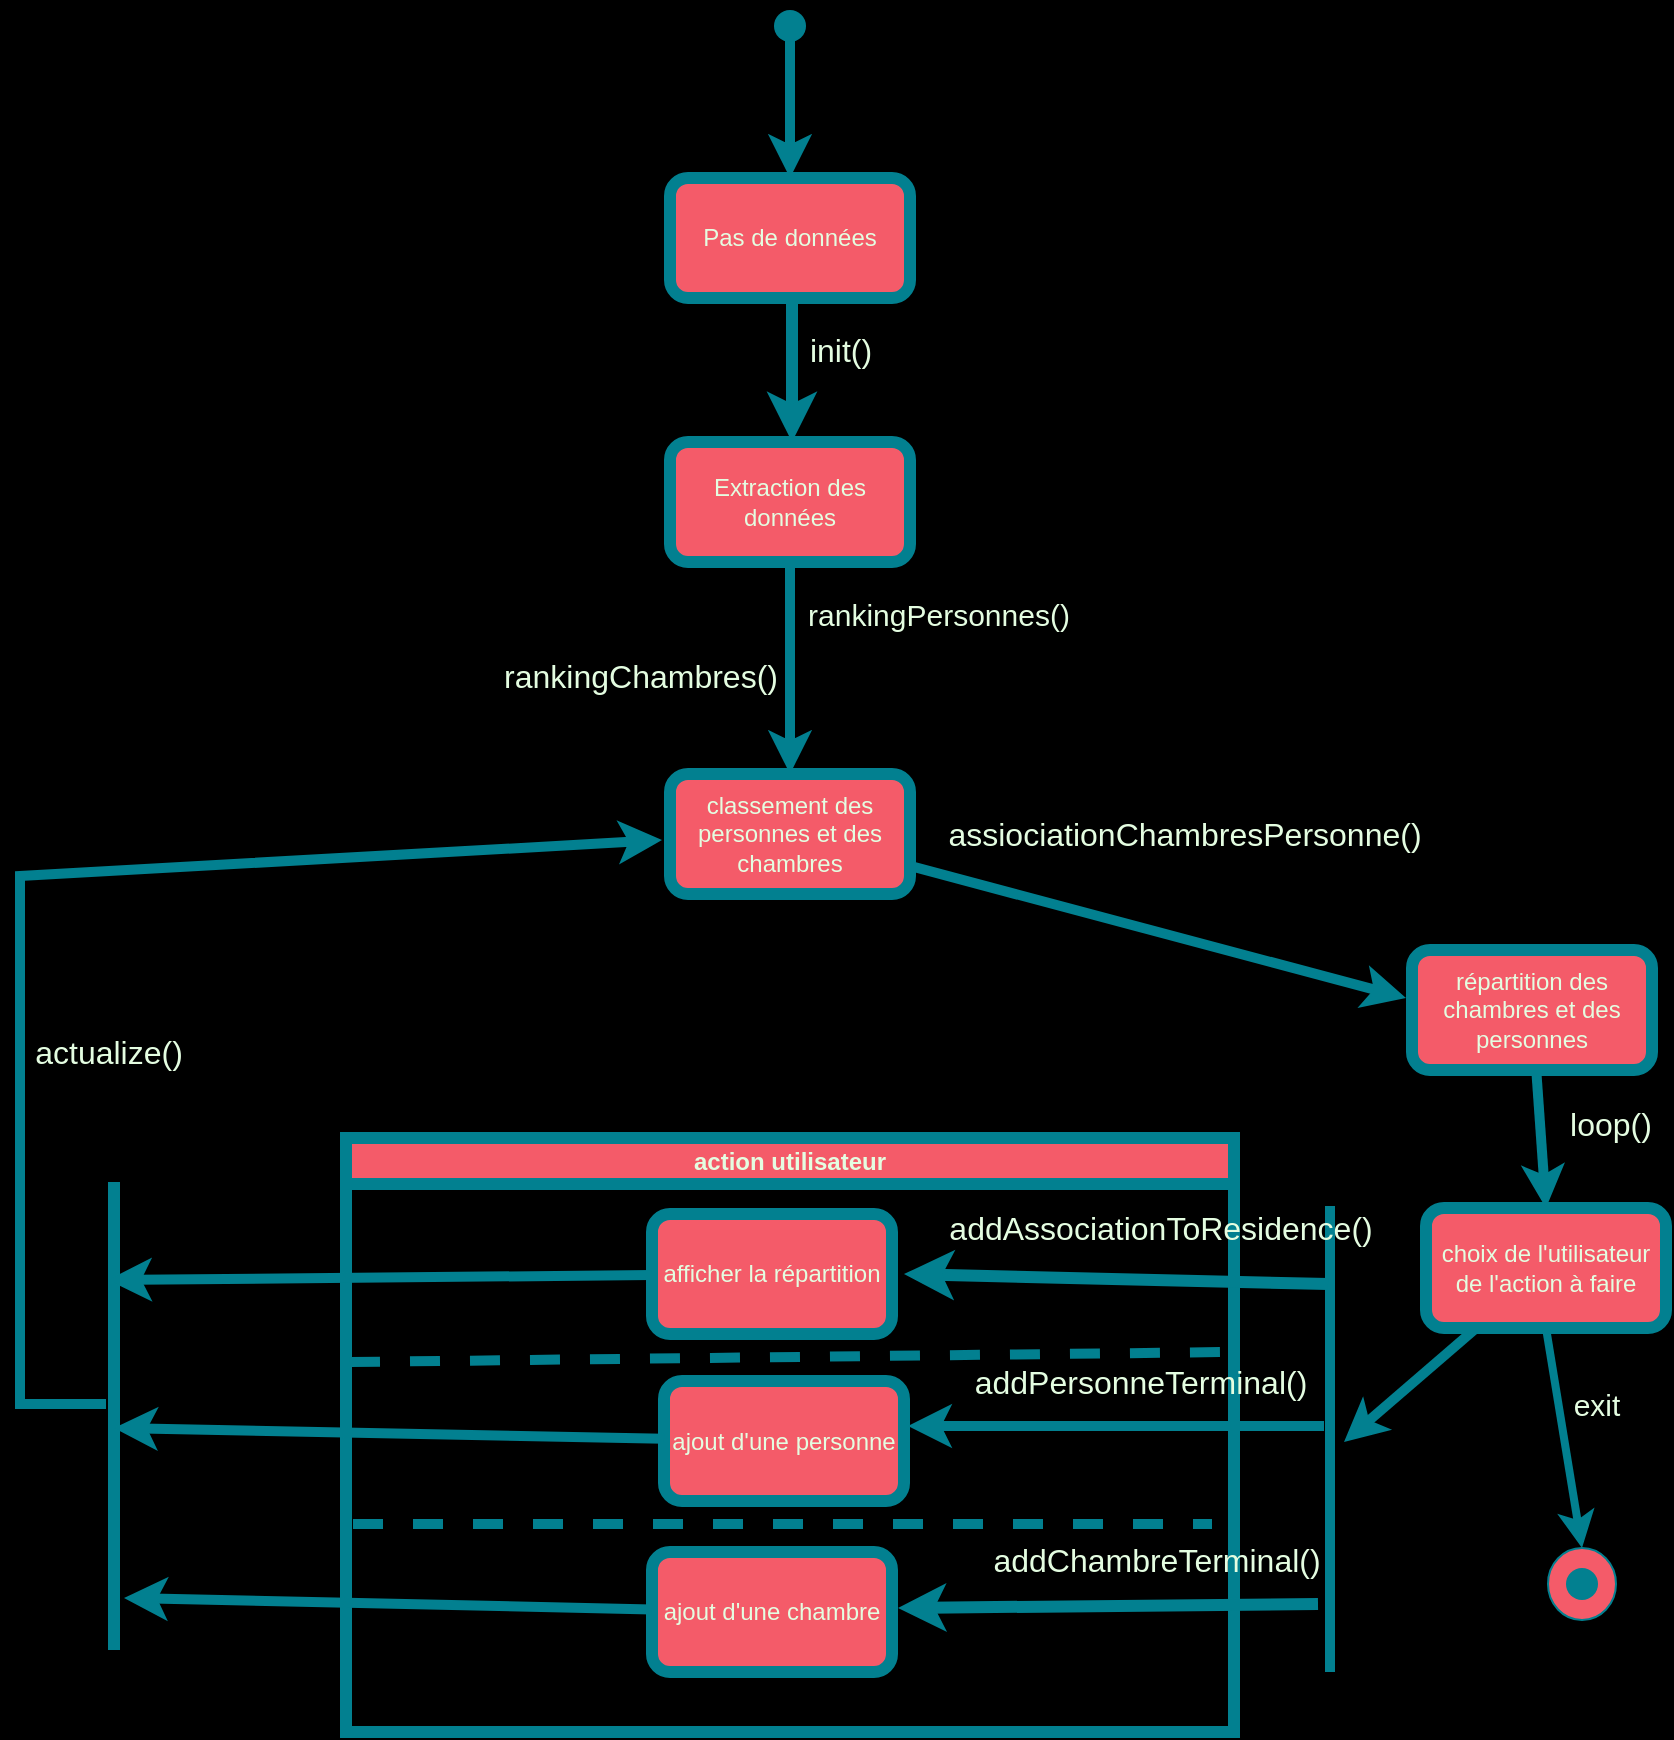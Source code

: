 <mxfile version="22.1.22" type="embed">
  <diagram id="gWISrfITsax8uBcyrK8t" name="Page-1">
    <mxGraphModel dx="1725" dy="1301" grid="0" gridSize="10" guides="1" tooltips="1" connect="1" arrows="1" fold="1" page="0" pageScale="1" pageWidth="413" pageHeight="291" background="#000000" math="0" shadow="0">
      <root>
        <mxCell id="0" />
        <mxCell id="1" parent="0" />
        <mxCell id="12" style="edgeStyle=none;html=1;entryX=0.5;entryY=0;entryDx=0;entryDy=0;strokeWidth=5;labelBackgroundColor=none;strokeColor=#028090;fontColor=default;" parent="1" source="7" target="10" edge="1">
          <mxGeometry relative="1" as="geometry">
            <mxPoint x="287" y="-143" as="sourcePoint" />
          </mxGeometry>
        </mxCell>
        <mxCell id="7" value="" style="shape=waypoint;sketch=0;fillStyle=solid;size=6;pointerEvents=1;points=[];fillColor=none;resizable=0;rotatable=0;perimeter=centerPerimeter;snapToPoint=1;strokeWidth=6;labelBackgroundColor=none;strokeColor=#028090;fontColor=#E4FDE1;" parent="1" vertex="1">
          <mxGeometry x="293" y="-156" width="20" height="20" as="geometry" />
        </mxCell>
        <mxCell id="44" style="edgeStyle=orthogonalEdgeStyle;rounded=0;orthogonalLoop=1;jettySize=auto;html=1;entryX=0.5;entryY=0;entryDx=0;entryDy=0;strokeWidth=6;labelBackgroundColor=none;strokeColor=#028090;fontColor=default;" parent="1" edge="1">
          <mxGeometry relative="1" as="geometry">
            <mxPoint x="304" y="-10" as="sourcePoint" />
            <mxPoint x="304" y="62" as="targetPoint" />
          </mxGeometry>
        </mxCell>
        <mxCell id="66" value="init()" style="edgeLabel;html=1;align=center;verticalAlign=middle;resizable=0;points=[];fontSize=16;labelBackgroundColor=none;fontColor=#E4FDE1;" vertex="1" connectable="0" parent="44">
          <mxGeometry x="-0.489" y="3" relative="1" as="geometry">
            <mxPoint x="21" y="7" as="offset" />
          </mxGeometry>
        </mxCell>
        <mxCell id="10" value="Pas de données" style="rounded=1;whiteSpace=wrap;html=1;strokeWidth=6;labelBackgroundColor=none;fillColor=#F45B69;strokeColor=#028090;fontColor=#E4FDE1;" parent="1" vertex="1">
          <mxGeometry x="243" y="-70" width="120" height="60" as="geometry" />
        </mxCell>
        <mxCell id="19" style="edgeStyle=none;html=1;exitX=0.5;exitY=1;exitDx=0;exitDy=0;entryX=0.5;entryY=0;entryDx=0;entryDy=0;strokeWidth=5;labelBackgroundColor=none;strokeColor=#028090;fontColor=default;" parent="1" source="13" target="16" edge="1">
          <mxGeometry relative="1" as="geometry" />
        </mxCell>
        <mxCell id="13" value="Extraction des données" style="rounded=1;whiteSpace=wrap;html=1;strokeWidth=6;labelBackgroundColor=none;fillColor=#F45B69;strokeColor=#028090;fontColor=#E4FDE1;" parent="1" vertex="1">
          <mxGeometry x="243" y="62" width="120" height="60" as="geometry" />
        </mxCell>
        <mxCell id="24" style="edgeStyle=none;html=1;entryX=-0.025;entryY=0.4;entryDx=0;entryDy=0;entryPerimeter=0;strokeWidth=5;labelBackgroundColor=none;strokeColor=#028090;fontColor=default;" parent="1" source="16" target="23" edge="1">
          <mxGeometry relative="1" as="geometry" />
        </mxCell>
        <mxCell id="57" value="rankingPersonnes()" style="edgeLabel;html=1;align=center;verticalAlign=middle;resizable=0;points=[];fontSize=15;labelBackgroundColor=none;fontColor=#E4FDE1;" parent="24" vertex="1" connectable="0">
          <mxGeometry x="-0.178" y="2" relative="1" as="geometry">
            <mxPoint x="-89" y="-151" as="offset" />
          </mxGeometry>
        </mxCell>
        <mxCell id="16" value="classement des personnes et des chambres" style="rounded=1;whiteSpace=wrap;html=1;strokeWidth=6;labelBackgroundColor=none;fillColor=#F45B69;strokeColor=#028090;fontColor=#E4FDE1;" parent="1" vertex="1">
          <mxGeometry x="243" y="228" width="120" height="60" as="geometry" />
        </mxCell>
        <mxCell id="26" style="edgeStyle=none;html=1;strokeWidth=5;labelBackgroundColor=none;strokeColor=#028090;fontColor=default;" parent="1" source="17" edge="1">
          <mxGeometry relative="1" as="geometry">
            <mxPoint x="580" y="562" as="targetPoint" />
          </mxGeometry>
        </mxCell>
        <mxCell id="45" value="loop()" style="edgeLabel;html=1;align=center;verticalAlign=middle;resizable=0;points=[];fontSize=16;labelBackgroundColor=none;fontColor=#E4FDE1;" parent="26" vertex="1" connectable="0">
          <mxGeometry x="-0.004" y="-2" relative="1" as="geometry">
            <mxPoint x="101" y="-129" as="offset" />
          </mxGeometry>
        </mxCell>
        <mxCell id="17" value="choix de l&#39;utilisateur de l&#39;action à faire" style="rounded=1;whiteSpace=wrap;html=1;strokeWidth=6;labelBackgroundColor=none;fillColor=#F45B69;strokeColor=#028090;fontColor=#E4FDE1;" parent="1" vertex="1">
          <mxGeometry x="621" y="445" width="120" height="60" as="geometry" />
        </mxCell>
        <mxCell id="25" style="edgeStyle=none;html=1;entryX=0.5;entryY=0;entryDx=0;entryDy=0;strokeWidth=5;labelBackgroundColor=none;strokeColor=#028090;fontColor=default;" parent="1" source="23" target="17" edge="1">
          <mxGeometry relative="1" as="geometry" />
        </mxCell>
        <mxCell id="47" value="assiociationChambresPersonne()" style="edgeLabel;html=1;align=center;verticalAlign=middle;resizable=0;points=[];fontSize=16;labelBackgroundColor=none;fontColor=#E4FDE1;" parent="25" vertex="1" connectable="0">
          <mxGeometry x="-0.154" y="3" relative="1" as="geometry">
            <mxPoint x="-181" y="-147" as="offset" />
          </mxGeometry>
        </mxCell>
        <mxCell id="23" value="répartition des chambres et des personnes" style="rounded=1;whiteSpace=wrap;html=1;strokeWidth=6;labelBackgroundColor=none;fillColor=#F45B69;strokeColor=#028090;fontColor=#E4FDE1;" parent="1" vertex="1">
          <mxGeometry x="614" y="316" width="120" height="60" as="geometry" />
        </mxCell>
        <mxCell id="31" value="action utilisateur" style="swimlane;whiteSpace=wrap;html=1;strokeWidth=6;labelBackgroundColor=none;fillColor=#F45B69;strokeColor=#028090;fontColor=#E4FDE1;" parent="1" vertex="1">
          <mxGeometry x="81" y="410" width="444" height="297" as="geometry" />
        </mxCell>
        <mxCell id="20" value="afficher la répartition" style="rounded=1;whiteSpace=wrap;html=1;strokeWidth=6;labelBackgroundColor=none;fillColor=#F45B69;strokeColor=#028090;fontColor=#E4FDE1;" parent="31" vertex="1">
          <mxGeometry x="153" y="38" width="120" height="60" as="geometry" />
        </mxCell>
        <mxCell id="27" value="ajout d&#39;une personne" style="rounded=1;whiteSpace=wrap;html=1;strokeWidth=6;labelBackgroundColor=none;fillColor=#F45B69;strokeColor=#028090;fontColor=#E4FDE1;" parent="31" vertex="1">
          <mxGeometry x="159" y="121.5" width="120" height="60" as="geometry" />
        </mxCell>
        <mxCell id="28" value="ajout d&#39;une chambre" style="rounded=1;whiteSpace=wrap;html=1;strokeWidth=6;labelBackgroundColor=none;fillColor=#F45B69;strokeColor=#028090;fontColor=#E4FDE1;" parent="31" vertex="1">
          <mxGeometry x="153" y="207" width="120" height="60" as="geometry" />
        </mxCell>
        <mxCell id="37" value="" style="endArrow=classic;html=1;strokeWidth=6;endSize=5;labelBackgroundColor=none;strokeColor=#028090;fontColor=default;" parent="31" edge="1">
          <mxGeometry width="50" height="50" relative="1" as="geometry">
            <mxPoint x="486" y="233" as="sourcePoint" />
            <mxPoint x="276" y="235" as="targetPoint" />
          </mxGeometry>
        </mxCell>
        <mxCell id="40" value="" style="endArrow=none;dashed=1;html=1;strokeWidth=5;labelBackgroundColor=none;strokeColor=#028090;fontColor=default;" parent="31" edge="1">
          <mxGeometry width="50" height="50" relative="1" as="geometry">
            <mxPoint x="3.5" y="193" as="sourcePoint" />
            <mxPoint x="433" y="193" as="targetPoint" />
          </mxGeometry>
        </mxCell>
        <mxCell id="33" value="" style="endArrow=none;html=1;strokeWidth=5;labelBackgroundColor=none;strokeColor=#028090;fontColor=default;" parent="1" edge="1">
          <mxGeometry width="50" height="50" relative="1" as="geometry">
            <mxPoint x="573" y="677" as="sourcePoint" />
            <mxPoint x="573" y="444" as="targetPoint" />
          </mxGeometry>
        </mxCell>
        <mxCell id="35" value="" style="endArrow=classic;html=1;strokeWidth=6;labelBackgroundColor=none;strokeColor=#028090;fontColor=default;" parent="1" edge="1">
          <mxGeometry width="50" height="50" relative="1" as="geometry">
            <mxPoint x="572" y="483" as="sourcePoint" />
            <mxPoint x="360" y="478" as="targetPoint" />
          </mxGeometry>
        </mxCell>
        <mxCell id="36" value="" style="endArrow=classic;html=1;strokeWidth=5;labelBackgroundColor=none;strokeColor=#028090;fontColor=default;" parent="1" edge="1">
          <mxGeometry width="50" height="50" relative="1" as="geometry">
            <mxPoint x="570" y="554" as="sourcePoint" />
            <mxPoint x="362" y="554" as="targetPoint" />
          </mxGeometry>
        </mxCell>
        <mxCell id="38" value="" style="endArrow=none;html=1;strokeWidth=6;labelBackgroundColor=none;strokeColor=#028090;fontColor=default;" parent="1" edge="1">
          <mxGeometry width="50" height="50" relative="1" as="geometry">
            <mxPoint x="-35" y="666" as="sourcePoint" />
            <mxPoint x="-35" y="432" as="targetPoint" />
          </mxGeometry>
        </mxCell>
        <mxCell id="39" value="" style="endArrow=none;dashed=1;html=1;strokeWidth=5;labelBackgroundColor=none;strokeColor=#028090;fontColor=default;" parent="1" edge="1">
          <mxGeometry width="50" height="50" relative="1" as="geometry">
            <mxPoint x="83" y="522" as="sourcePoint" />
            <mxPoint x="523" y="517" as="targetPoint" />
          </mxGeometry>
        </mxCell>
        <mxCell id="41" style="edgeStyle=none;html=1;strokeWidth=5;labelBackgroundColor=none;strokeColor=#028090;fontColor=default;" parent="1" source="20" edge="1">
          <mxGeometry relative="1" as="geometry">
            <mxPoint x="-38" y="481" as="targetPoint" />
          </mxGeometry>
        </mxCell>
        <mxCell id="48" value="addAssociationToResidence()" style="edgeLabel;html=1;align=center;verticalAlign=middle;resizable=0;points=[];fontSize=16;labelBackgroundColor=none;fontColor=#E4FDE1;" parent="41" vertex="1" connectable="0">
          <mxGeometry x="0.184" relative="1" as="geometry">
            <mxPoint x="415" y="-25" as="offset" />
          </mxGeometry>
        </mxCell>
        <mxCell id="42" style="edgeStyle=none;html=1;strokeWidth=5;labelBackgroundColor=none;strokeColor=#028090;fontColor=default;" parent="1" source="27" edge="1">
          <mxGeometry relative="1" as="geometry">
            <mxPoint x="-35" y="555" as="targetPoint" />
          </mxGeometry>
        </mxCell>
        <mxCell id="49" value="addPersonneTerminal()" style="edgeLabel;html=1;align=center;verticalAlign=middle;resizable=0;points=[];fontSize=16;labelBackgroundColor=none;fontColor=#E4FDE1;" parent="42" vertex="1" connectable="0">
          <mxGeometry x="-0.059" y="4" relative="1" as="geometry">
            <mxPoint x="367" y="-30" as="offset" />
          </mxGeometry>
        </mxCell>
        <mxCell id="43" style="edgeStyle=none;html=1;strokeWidth=5;labelBackgroundColor=none;strokeColor=#028090;fontColor=default;" parent="1" source="28" edge="1">
          <mxGeometry relative="1" as="geometry">
            <mxPoint x="-30" y="640" as="targetPoint" />
          </mxGeometry>
        </mxCell>
        <mxCell id="50" value="addChambreTerminal()" style="edgeLabel;html=1;align=center;verticalAlign=middle;resizable=0;points=[];fontSize=16;labelBackgroundColor=none;fontColor=#E4FDE1;" parent="43" vertex="1" connectable="0">
          <mxGeometry x="0.042" y="-3" relative="1" as="geometry">
            <mxPoint x="389" y="-19" as="offset" />
          </mxGeometry>
        </mxCell>
        <mxCell id="52" value="" style="endArrow=classic;html=1;rounded=0;strokeWidth=5;labelBackgroundColor=none;strokeColor=#028090;fontColor=default;" parent="1" edge="1">
          <mxGeometry width="50" height="50" relative="1" as="geometry">
            <mxPoint x="-39" y="543" as="sourcePoint" />
            <mxPoint x="239" y="261" as="targetPoint" />
            <Array as="points">
              <mxPoint x="-82" y="543" />
              <mxPoint x="-82" y="279" />
            </Array>
          </mxGeometry>
        </mxCell>
        <mxCell id="56" value="actualize()" style="edgeLabel;html=1;align=center;verticalAlign=middle;resizable=0;points=[];fontSize=16;labelBackgroundColor=none;fontColor=#E4FDE1;" parent="52" vertex="1" connectable="0">
          <mxGeometry x="0.166" y="5" relative="1" as="geometry">
            <mxPoint x="-15" y="96" as="offset" />
          </mxGeometry>
        </mxCell>
        <mxCell id="58" value="rankingChambres()" style="edgeLabel;html=1;align=center;verticalAlign=middle;resizable=0;points=[];fontSize=16;labelBackgroundColor=none;fontColor=#E4FDE1;" parent="1" vertex="1" connectable="0">
          <mxGeometry x="228.004" y="178.999" as="geometry" />
        </mxCell>
        <mxCell id="60" value="" style="endArrow=classic;html=1;rounded=0;exitX=0.5;exitY=1;exitDx=0;exitDy=0;strokeWidth=4;labelBackgroundColor=none;strokeColor=#028090;fontColor=default;" parent="1" source="17" edge="1">
          <mxGeometry width="50" height="50" relative="1" as="geometry">
            <mxPoint x="701" y="574" as="sourcePoint" />
            <mxPoint x="699" y="615" as="targetPoint" />
          </mxGeometry>
        </mxCell>
        <mxCell id="65" value="exit" style="edgeLabel;html=1;align=center;verticalAlign=middle;resizable=0;points=[];fontSize=15;labelBackgroundColor=none;fontColor=#E4FDE1;" parent="60" vertex="1" connectable="0">
          <mxGeometry x="-0.49" relative="1" as="geometry">
            <mxPoint x="20" y="10" as="offset" />
          </mxGeometry>
        </mxCell>
        <mxCell id="62" value="" style="shape=waypoint;sketch=0;fillStyle=solid;size=6;pointerEvents=1;points=[];fillColor=none;resizable=0;rotatable=0;perimeter=centerPerimeter;snapToPoint=1;strokeWidth=6;labelBackgroundColor=none;strokeColor=#028090;fontColor=#E4FDE1;" parent="1" vertex="1">
          <mxGeometry x="693" y="626" width="20" height="20" as="geometry" />
        </mxCell>
        <mxCell id="63" value="" style="ellipse;whiteSpace=wrap;html=1;labelBackgroundColor=none;fillColor=#F45B69;strokeColor=#028090;fontColor=#E4FDE1;" parent="1" vertex="1">
          <mxGeometry x="682" y="615" width="34" height="36" as="geometry" />
        </mxCell>
        <mxCell id="64" value="" style="shape=waypoint;sketch=0;fillStyle=solid;size=6;pointerEvents=1;points=[];fillColor=none;resizable=0;rotatable=0;perimeter=centerPerimeter;snapToPoint=1;strokeWidth=6;labelBackgroundColor=none;strokeColor=#028090;fontColor=#E4FDE1;" parent="1" vertex="1">
          <mxGeometry x="689" y="623" width="20" height="20" as="geometry" />
        </mxCell>
      </root>
    </mxGraphModel>
  </diagram>
</mxfile>
